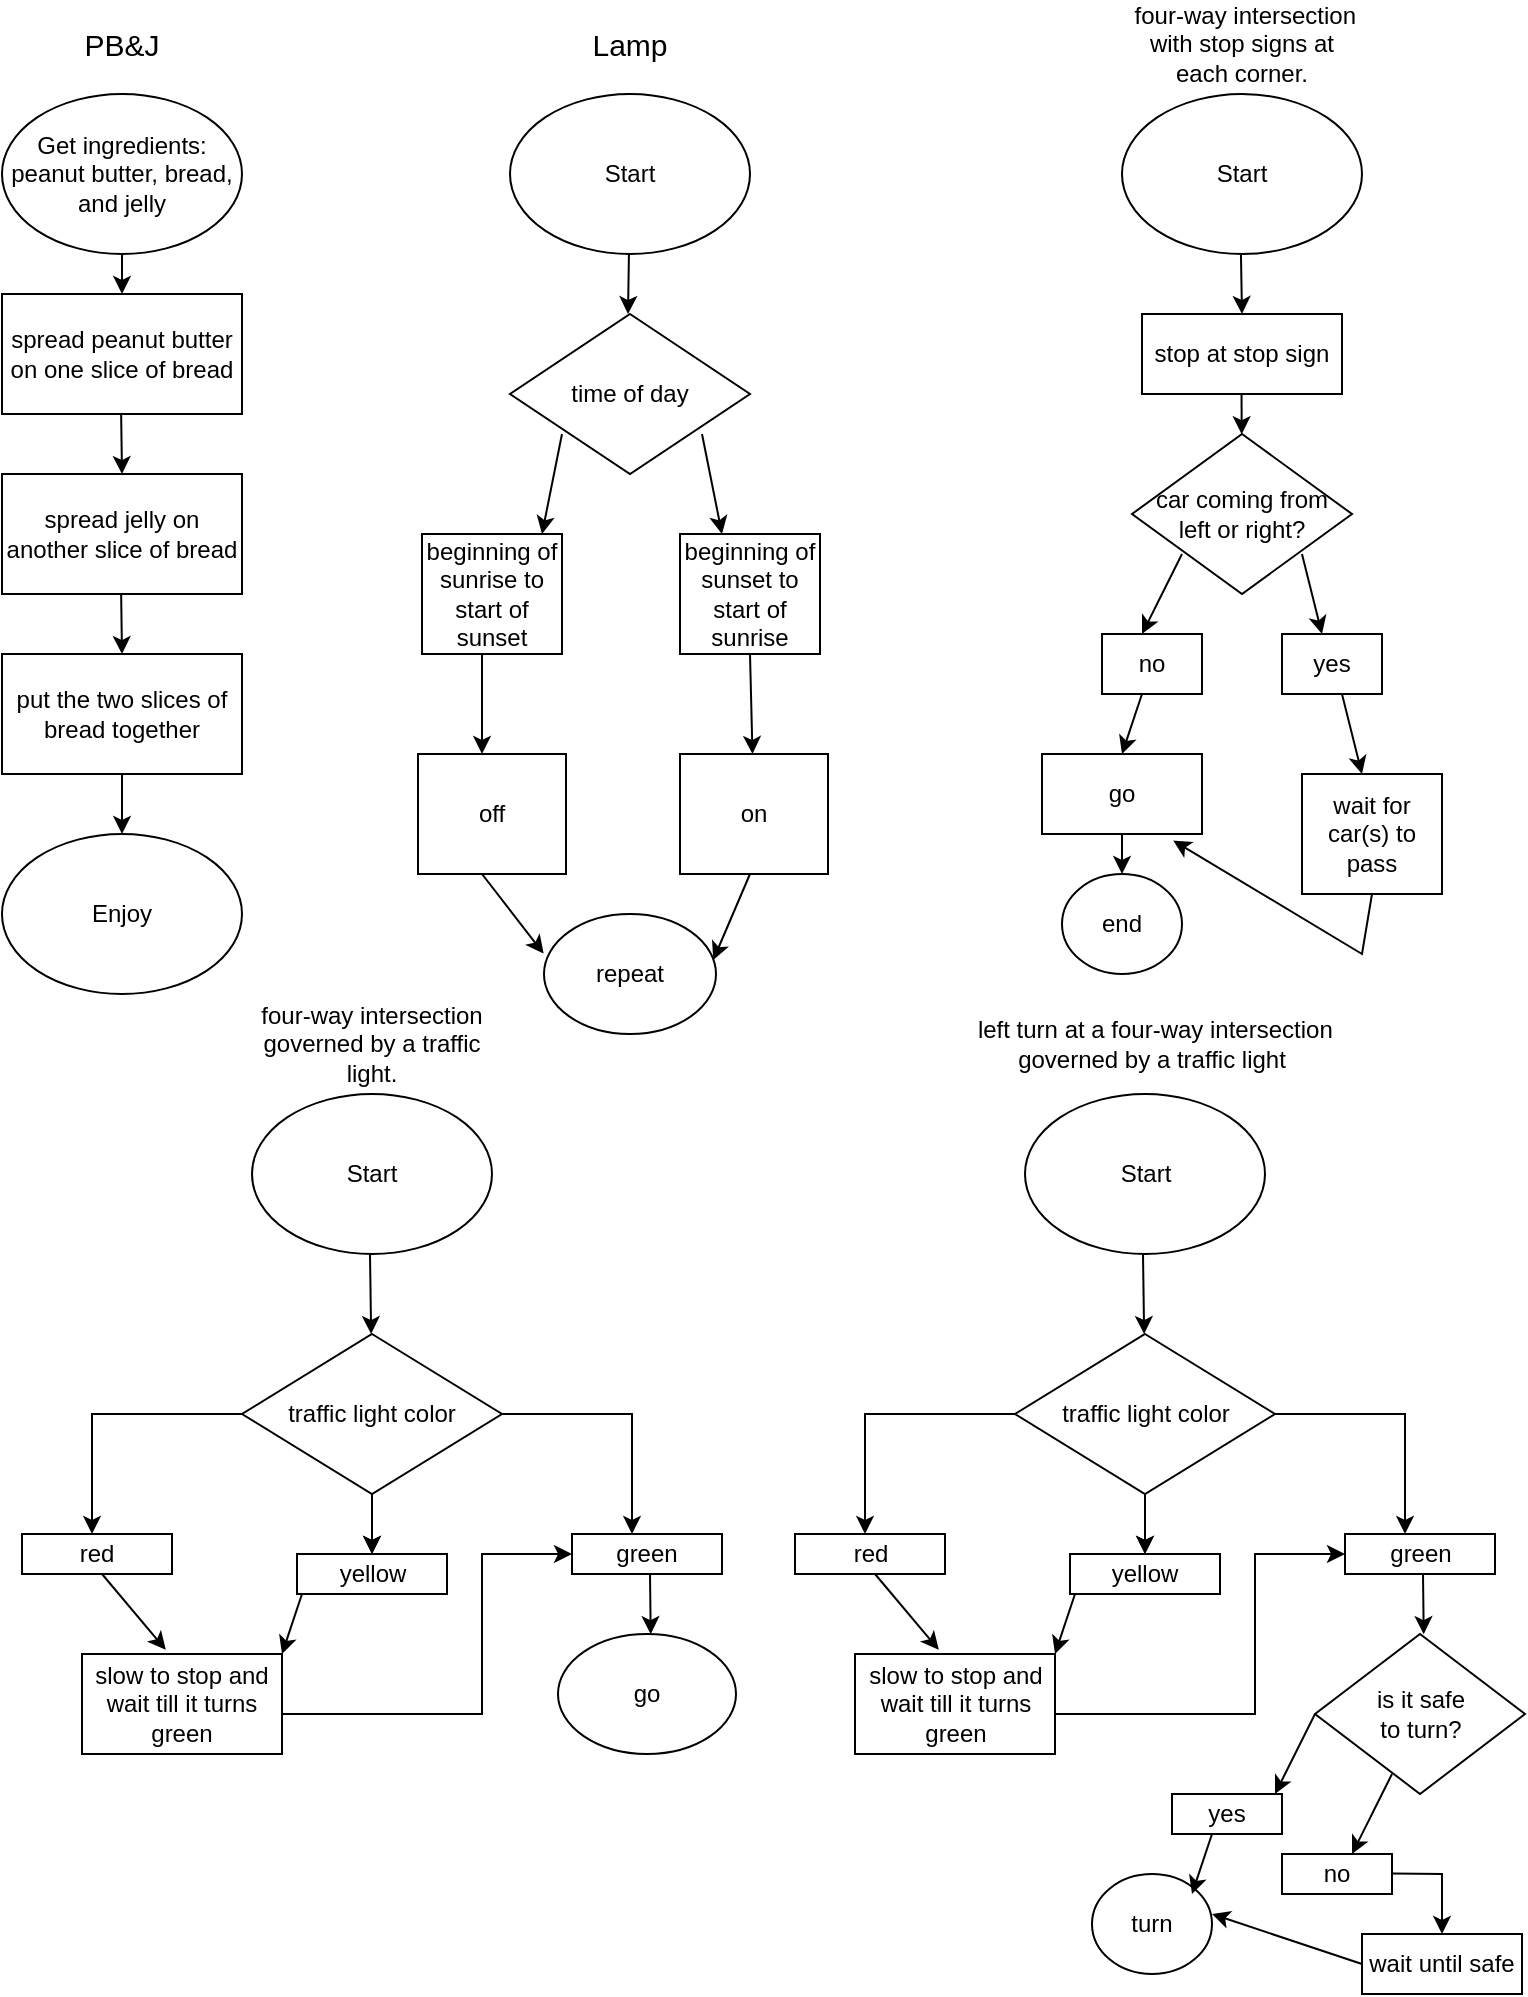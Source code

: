 <mxfile version="20.8.10" type="github">
  <diagram id="C5RBs43oDa-KdzZeNtuy" name="Page-1">
    <mxGraphModel dx="1313" dy="604" grid="1" gridSize="10" guides="1" tooltips="1" connect="1" arrows="1" fold="1" page="1" pageScale="1" pageWidth="827" pageHeight="1169" math="0" shadow="0">
      <root>
        <mxCell id="WIyWlLk6GJQsqaUBKTNV-0" />
        <mxCell id="WIyWlLk6GJQsqaUBKTNV-1" parent="WIyWlLk6GJQsqaUBKTNV-0" />
        <mxCell id="DWdPVSI4ZvBM3ujw5Mc3-16" value="Start" style="ellipse;whiteSpace=wrap;html=1;" vertex="1" parent="WIyWlLk6GJQsqaUBKTNV-1">
          <mxGeometry x="294" y="60" width="120" height="80" as="geometry" />
        </mxCell>
        <mxCell id="DWdPVSI4ZvBM3ujw5Mc3-17" value="&lt;font style=&quot;font-size: 15px;&quot;&gt;PB&amp;amp;J&lt;/font&gt;" style="text;html=1;strokeColor=none;fillColor=none;align=center;verticalAlign=middle;whiteSpace=wrap;rounded=0;" vertex="1" parent="WIyWlLk6GJQsqaUBKTNV-1">
          <mxGeometry x="70" y="20" width="60" height="30" as="geometry" />
        </mxCell>
        <mxCell id="DWdPVSI4ZvBM3ujw5Mc3-18" value="" style="group" vertex="1" connectable="0" parent="WIyWlLk6GJQsqaUBKTNV-1">
          <mxGeometry x="160" y="210" width="120" height="290" as="geometry" />
        </mxCell>
        <mxCell id="DWdPVSI4ZvBM3ujw5Mc3-21" value="" style="group" vertex="1" connectable="0" parent="DWdPVSI4ZvBM3ujw5Mc3-18">
          <mxGeometry x="-120" y="10" width="120" height="210" as="geometry" />
        </mxCell>
        <mxCell id="DWdPVSI4ZvBM3ujw5Mc3-3" value="spread jelly on another slice of bread" style="rounded=0;whiteSpace=wrap;html=1;" vertex="1" parent="DWdPVSI4ZvBM3ujw5Mc3-21">
          <mxGeometry y="30" width="120" height="60" as="geometry" />
        </mxCell>
        <mxCell id="DWdPVSI4ZvBM3ujw5Mc3-5" value="put the two slices of bread together" style="rounded=0;whiteSpace=wrap;html=1;" vertex="1" parent="DWdPVSI4ZvBM3ujw5Mc3-21">
          <mxGeometry y="120" width="120" height="60" as="geometry" />
        </mxCell>
        <mxCell id="DWdPVSI4ZvBM3ujw5Mc3-20" value="" style="group" vertex="1" connectable="0" parent="DWdPVSI4ZvBM3ujw5Mc3-21">
          <mxGeometry x="59.57" width="0.43" height="210" as="geometry" />
        </mxCell>
        <mxCell id="DWdPVSI4ZvBM3ujw5Mc3-2" value="" style="endArrow=classic;html=1;rounded=0;" edge="1" parent="DWdPVSI4ZvBM3ujw5Mc3-20">
          <mxGeometry width="50" height="50" relative="1" as="geometry">
            <mxPoint as="sourcePoint" />
            <mxPoint x="0.43" y="30" as="targetPoint" />
          </mxGeometry>
        </mxCell>
        <mxCell id="DWdPVSI4ZvBM3ujw5Mc3-4" value="" style="endArrow=classic;html=1;rounded=0;" edge="1" parent="DWdPVSI4ZvBM3ujw5Mc3-20">
          <mxGeometry width="50" height="50" relative="1" as="geometry">
            <mxPoint y="90" as="sourcePoint" />
            <mxPoint x="0.43" y="120" as="targetPoint" />
          </mxGeometry>
        </mxCell>
        <mxCell id="DWdPVSI4ZvBM3ujw5Mc3-12" value="" style="endArrow=classic;html=1;rounded=0;exitX=0.5;exitY=1;exitDx=0;exitDy=0;" edge="1" parent="DWdPVSI4ZvBM3ujw5Mc3-20" source="DWdPVSI4ZvBM3ujw5Mc3-5">
          <mxGeometry width="50" height="50" relative="1" as="geometry">
            <mxPoint x="-9.57" y="180" as="sourcePoint" />
            <mxPoint x="0.43" y="210" as="targetPoint" />
          </mxGeometry>
        </mxCell>
        <mxCell id="DWdPVSI4ZvBM3ujw5Mc3-19" value="" style="group" vertex="1" connectable="0" parent="WIyWlLk6GJQsqaUBKTNV-1">
          <mxGeometry x="40" y="60" width="120" height="160" as="geometry" />
        </mxCell>
        <mxCell id="DWdPVSI4ZvBM3ujw5Mc3-0" value="spread peanut butter on one slice of bread" style="rounded=0;whiteSpace=wrap;html=1;" vertex="1" parent="DWdPVSI4ZvBM3ujw5Mc3-19">
          <mxGeometry y="100" width="120" height="60" as="geometry" />
        </mxCell>
        <mxCell id="DWdPVSI4ZvBM3ujw5Mc3-1" value="" style="endArrow=classic;html=1;rounded=0;exitX=0.5;exitY=1;exitDx=0;exitDy=0;" edge="1" parent="DWdPVSI4ZvBM3ujw5Mc3-19">
          <mxGeometry width="50" height="50" relative="1" as="geometry">
            <mxPoint x="60" y="80" as="sourcePoint" />
            <mxPoint x="60" y="100" as="targetPoint" />
          </mxGeometry>
        </mxCell>
        <mxCell id="DWdPVSI4ZvBM3ujw5Mc3-14" value="Get ingredients: peanut butter, bread, and jelly" style="ellipse;whiteSpace=wrap;html=1;" vertex="1" parent="DWdPVSI4ZvBM3ujw5Mc3-19">
          <mxGeometry width="120" height="80" as="geometry" />
        </mxCell>
        <mxCell id="DWdPVSI4ZvBM3ujw5Mc3-15" value="Enjoy" style="ellipse;whiteSpace=wrap;html=1;" vertex="1" parent="WIyWlLk6GJQsqaUBKTNV-1">
          <mxGeometry x="40" y="430" width="120" height="80" as="geometry" />
        </mxCell>
        <mxCell id="DWdPVSI4ZvBM3ujw5Mc3-23" value="" style="endArrow=classic;html=1;rounded=0;fontSize=15;" edge="1" parent="WIyWlLk6GJQsqaUBKTNV-1">
          <mxGeometry width="50" height="50" relative="1" as="geometry">
            <mxPoint x="353.47" y="140" as="sourcePoint" />
            <mxPoint x="353" y="170" as="targetPoint" />
          </mxGeometry>
        </mxCell>
        <mxCell id="DWdPVSI4ZvBM3ujw5Mc3-24" value="&lt;h6 style=&quot;line-height: 100%;&quot;&gt;&lt;font style=&quot;font-size: 12px; font-weight: normal;&quot;&gt;time of day&lt;/font&gt;&lt;/h6&gt;" style="rhombus;whiteSpace=wrap;html=1;fontSize=15;" vertex="1" parent="WIyWlLk6GJQsqaUBKTNV-1">
          <mxGeometry x="294" y="170" width="120" height="80" as="geometry" />
        </mxCell>
        <mxCell id="DWdPVSI4ZvBM3ujw5Mc3-25" value="" style="endArrow=classic;html=1;rounded=0;fontSize=12;" edge="1" parent="WIyWlLk6GJQsqaUBKTNV-1">
          <mxGeometry width="50" height="50" relative="1" as="geometry">
            <mxPoint x="320" y="230" as="sourcePoint" />
            <mxPoint x="310" y="280" as="targetPoint" />
          </mxGeometry>
        </mxCell>
        <mxCell id="DWdPVSI4ZvBM3ujw5Mc3-26" value="" style="endArrow=classic;html=1;rounded=0;fontSize=12;" edge="1" parent="WIyWlLk6GJQsqaUBKTNV-1">
          <mxGeometry width="50" height="50" relative="1" as="geometry">
            <mxPoint x="390" y="230" as="sourcePoint" />
            <mxPoint x="400" y="280" as="targetPoint" />
          </mxGeometry>
        </mxCell>
        <mxCell id="DWdPVSI4ZvBM3ujw5Mc3-27" value="beginning of sunrise to start of sunset" style="rounded=0;whiteSpace=wrap;html=1;fontSize=12;" vertex="1" parent="WIyWlLk6GJQsqaUBKTNV-1">
          <mxGeometry x="250" y="280" width="70" height="60" as="geometry" />
        </mxCell>
        <mxCell id="DWdPVSI4ZvBM3ujw5Mc3-28" value="beginning of sunset to start of sunrise" style="rounded=0;whiteSpace=wrap;html=1;fontSize=12;" vertex="1" parent="WIyWlLk6GJQsqaUBKTNV-1">
          <mxGeometry x="379" y="280" width="70" height="60" as="geometry" />
        </mxCell>
        <mxCell id="DWdPVSI4ZvBM3ujw5Mc3-29" value="" style="endArrow=classic;html=1;rounded=0;fontSize=12;" edge="1" parent="WIyWlLk6GJQsqaUBKTNV-1">
          <mxGeometry width="50" height="50" relative="1" as="geometry">
            <mxPoint x="280" y="340" as="sourcePoint" />
            <mxPoint x="280" y="390" as="targetPoint" />
          </mxGeometry>
        </mxCell>
        <mxCell id="DWdPVSI4ZvBM3ujw5Mc3-30" value="" style="endArrow=classic;html=1;rounded=0;fontSize=12;" edge="1" parent="WIyWlLk6GJQsqaUBKTNV-1" target="DWdPVSI4ZvBM3ujw5Mc3-31">
          <mxGeometry width="50" height="50" relative="1" as="geometry">
            <mxPoint x="414" y="340" as="sourcePoint" />
            <mxPoint x="414" y="390" as="targetPoint" />
          </mxGeometry>
        </mxCell>
        <mxCell id="DWdPVSI4ZvBM3ujw5Mc3-31" value="on" style="rounded=0;whiteSpace=wrap;html=1;fontSize=12;" vertex="1" parent="WIyWlLk6GJQsqaUBKTNV-1">
          <mxGeometry x="379" y="390" width="74" height="60" as="geometry" />
        </mxCell>
        <mxCell id="DWdPVSI4ZvBM3ujw5Mc3-32" value="off" style="rounded=0;whiteSpace=wrap;html=1;fontSize=12;" vertex="1" parent="WIyWlLk6GJQsqaUBKTNV-1">
          <mxGeometry x="248" y="390" width="74" height="60" as="geometry" />
        </mxCell>
        <mxCell id="DWdPVSI4ZvBM3ujw5Mc3-33" value="Start" style="ellipse;whiteSpace=wrap;html=1;fontSize=12;" vertex="1" parent="WIyWlLk6GJQsqaUBKTNV-1">
          <mxGeometry x="600" y="60" width="120" height="80" as="geometry" />
        </mxCell>
        <mxCell id="DWdPVSI4ZvBM3ujw5Mc3-34" value="&lt;font style=&quot;font-size: 15px;&quot;&gt;Lamp&lt;/font&gt;" style="text;html=1;strokeColor=none;fillColor=none;align=center;verticalAlign=middle;whiteSpace=wrap;rounded=0;" vertex="1" parent="WIyWlLk6GJQsqaUBKTNV-1">
          <mxGeometry x="324" y="20" width="60" height="30" as="geometry" />
        </mxCell>
        <mxCell id="DWdPVSI4ZvBM3ujw5Mc3-35" value="" style="endArrow=classic;html=1;rounded=0;fontSize=12;" edge="1" parent="WIyWlLk6GJQsqaUBKTNV-1">
          <mxGeometry width="50" height="50" relative="1" as="geometry">
            <mxPoint x="659.47" y="140" as="sourcePoint" />
            <mxPoint x="660" y="170" as="targetPoint" />
          </mxGeometry>
        </mxCell>
        <mxCell id="DWdPVSI4ZvBM3ujw5Mc3-36" value="stop at stop sign" style="rounded=0;whiteSpace=wrap;html=1;fontSize=12;" vertex="1" parent="WIyWlLk6GJQsqaUBKTNV-1">
          <mxGeometry x="610" y="170" width="100" height="40" as="geometry" />
        </mxCell>
        <mxCell id="DWdPVSI4ZvBM3ujw5Mc3-40" value="" style="endArrow=classic;html=1;rounded=0;fontSize=12;" edge="1" parent="WIyWlLk6GJQsqaUBKTNV-1" target="DWdPVSI4ZvBM3ujw5Mc3-41">
          <mxGeometry width="50" height="50" relative="1" as="geometry">
            <mxPoint x="659.77" y="210" as="sourcePoint" />
            <mxPoint x="660" y="250" as="targetPoint" />
          </mxGeometry>
        </mxCell>
        <mxCell id="DWdPVSI4ZvBM3ujw5Mc3-41" value="car coming from &lt;br&gt;left or right?" style="rhombus;whiteSpace=wrap;html=1;fontSize=12;" vertex="1" parent="WIyWlLk6GJQsqaUBKTNV-1">
          <mxGeometry x="605" y="230" width="110" height="80" as="geometry" />
        </mxCell>
        <mxCell id="DWdPVSI4ZvBM3ujw5Mc3-42" value="" style="endArrow=classic;html=1;rounded=0;fontSize=12;" edge="1" parent="WIyWlLk6GJQsqaUBKTNV-1">
          <mxGeometry width="50" height="50" relative="1" as="geometry">
            <mxPoint x="630" y="290" as="sourcePoint" />
            <mxPoint x="610" y="330" as="targetPoint" />
          </mxGeometry>
        </mxCell>
        <mxCell id="DWdPVSI4ZvBM3ujw5Mc3-43" value="" style="endArrow=classic;html=1;rounded=0;fontSize=12;" edge="1" parent="WIyWlLk6GJQsqaUBKTNV-1">
          <mxGeometry width="50" height="50" relative="1" as="geometry">
            <mxPoint x="690" y="290" as="sourcePoint" />
            <mxPoint x="700" y="330" as="targetPoint" />
          </mxGeometry>
        </mxCell>
        <mxCell id="DWdPVSI4ZvBM3ujw5Mc3-44" value="no" style="rounded=0;whiteSpace=wrap;html=1;fontSize=12;" vertex="1" parent="WIyWlLk6GJQsqaUBKTNV-1">
          <mxGeometry x="590" y="330" width="50" height="30" as="geometry" />
        </mxCell>
        <mxCell id="DWdPVSI4ZvBM3ujw5Mc3-45" value="yes" style="rounded=0;whiteSpace=wrap;html=1;fontSize=12;" vertex="1" parent="WIyWlLk6GJQsqaUBKTNV-1">
          <mxGeometry x="680" y="330" width="50" height="30" as="geometry" />
        </mxCell>
        <mxCell id="DWdPVSI4ZvBM3ujw5Mc3-46" value="go" style="rounded=0;whiteSpace=wrap;html=1;fontSize=12;" vertex="1" parent="WIyWlLk6GJQsqaUBKTNV-1">
          <mxGeometry x="560" y="390" width="80" height="40" as="geometry" />
        </mxCell>
        <mxCell id="DWdPVSI4ZvBM3ujw5Mc3-47" value="" style="endArrow=classic;html=1;rounded=0;fontSize=12;" edge="1" parent="WIyWlLk6GJQsqaUBKTNV-1">
          <mxGeometry width="50" height="50" relative="1" as="geometry">
            <mxPoint x="610" y="360" as="sourcePoint" />
            <mxPoint x="600" y="390" as="targetPoint" />
          </mxGeometry>
        </mxCell>
        <mxCell id="DWdPVSI4ZvBM3ujw5Mc3-48" value="" style="endArrow=classic;html=1;rounded=0;fontSize=12;" edge="1" parent="WIyWlLk6GJQsqaUBKTNV-1">
          <mxGeometry width="50" height="50" relative="1" as="geometry">
            <mxPoint x="710" y="360" as="sourcePoint" />
            <mxPoint x="720" y="400" as="targetPoint" />
          </mxGeometry>
        </mxCell>
        <mxCell id="DWdPVSI4ZvBM3ujw5Mc3-49" value="wait for car(s) to pass" style="rounded=0;whiteSpace=wrap;html=1;fontSize=12;" vertex="1" parent="WIyWlLk6GJQsqaUBKTNV-1">
          <mxGeometry x="690" y="400" width="70" height="60" as="geometry" />
        </mxCell>
        <mxCell id="DWdPVSI4ZvBM3ujw5Mc3-50" value="" style="endArrow=classic;html=1;rounded=0;fontSize=12;exitX=0.5;exitY=1;exitDx=0;exitDy=0;entryX=0.82;entryY=1.081;entryDx=0;entryDy=0;entryPerimeter=0;" edge="1" parent="WIyWlLk6GJQsqaUBKTNV-1" source="DWdPVSI4ZvBM3ujw5Mc3-49" target="DWdPVSI4ZvBM3ujw5Mc3-46">
          <mxGeometry width="50" height="50" relative="1" as="geometry">
            <mxPoint x="690" y="510" as="sourcePoint" />
            <mxPoint x="680" y="510" as="targetPoint" />
            <Array as="points">
              <mxPoint x="720" y="490" />
            </Array>
          </mxGeometry>
        </mxCell>
        <mxCell id="DWdPVSI4ZvBM3ujw5Mc3-53" value="" style="endArrow=classic;html=1;rounded=0;fontSize=12;" edge="1" parent="WIyWlLk6GJQsqaUBKTNV-1">
          <mxGeometry width="50" height="50" relative="1" as="geometry">
            <mxPoint x="599.6" y="430" as="sourcePoint" />
            <mxPoint x="599.6" y="430" as="targetPoint" />
          </mxGeometry>
        </mxCell>
        <mxCell id="DWdPVSI4ZvBM3ujw5Mc3-55" value="end" style="ellipse;whiteSpace=wrap;html=1;fontSize=12;" vertex="1" parent="WIyWlLk6GJQsqaUBKTNV-1">
          <mxGeometry x="570" y="450" width="60" height="50" as="geometry" />
        </mxCell>
        <mxCell id="DWdPVSI4ZvBM3ujw5Mc3-56" value="" style="endArrow=classic;html=1;rounded=0;fontSize=12;" edge="1" parent="WIyWlLk6GJQsqaUBKTNV-1">
          <mxGeometry width="50" height="50" relative="1" as="geometry">
            <mxPoint x="600" y="430" as="sourcePoint" />
            <mxPoint x="600" y="450" as="targetPoint" />
          </mxGeometry>
        </mxCell>
        <mxCell id="DWdPVSI4ZvBM3ujw5Mc3-57" value="&amp;nbsp;four-way intersection with stop signs at each corner." style="text;html=1;strokeColor=none;fillColor=none;align=center;verticalAlign=middle;whiteSpace=wrap;rounded=0;" vertex="1" parent="WIyWlLk6GJQsqaUBKTNV-1">
          <mxGeometry x="600" y="20" width="120" height="30" as="geometry" />
        </mxCell>
        <mxCell id="DWdPVSI4ZvBM3ujw5Mc3-59" value="repeat" style="ellipse;whiteSpace=wrap;html=1;fontSize=12;" vertex="1" parent="WIyWlLk6GJQsqaUBKTNV-1">
          <mxGeometry x="311" y="470" width="86" height="60" as="geometry" />
        </mxCell>
        <mxCell id="DWdPVSI4ZvBM3ujw5Mc3-60" value="" style="endArrow=classic;html=1;rounded=0;fontSize=12;entryX=0.984;entryY=0.383;entryDx=0;entryDy=0;entryPerimeter=0;" edge="1" parent="WIyWlLk6GJQsqaUBKTNV-1" target="DWdPVSI4ZvBM3ujw5Mc3-59">
          <mxGeometry width="50" height="50" relative="1" as="geometry">
            <mxPoint x="414" y="450" as="sourcePoint" />
            <mxPoint x="354" y="490" as="targetPoint" />
          </mxGeometry>
        </mxCell>
        <mxCell id="DWdPVSI4ZvBM3ujw5Mc3-61" value="" style="endArrow=classic;html=1;rounded=0;fontSize=12;entryX=-0.002;entryY=0.33;entryDx=0;entryDy=0;entryPerimeter=0;" edge="1" parent="WIyWlLk6GJQsqaUBKTNV-1" target="DWdPVSI4ZvBM3ujw5Mc3-59">
          <mxGeometry width="50" height="50" relative="1" as="geometry">
            <mxPoint x="280" y="450" as="sourcePoint" />
            <mxPoint x="330" y="405" as="targetPoint" />
          </mxGeometry>
        </mxCell>
        <mxCell id="DWdPVSI4ZvBM3ujw5Mc3-66" value="" style="endArrow=classic;html=1;rounded=0;fontSize=12;" edge="1" parent="WIyWlLk6GJQsqaUBKTNV-1">
          <mxGeometry width="50" height="50" relative="1" as="geometry">
            <mxPoint x="160" y="720" as="sourcePoint" />
            <mxPoint x="85" y="780" as="targetPoint" />
            <Array as="points">
              <mxPoint x="85" y="720" />
            </Array>
          </mxGeometry>
        </mxCell>
        <mxCell id="DWdPVSI4ZvBM3ujw5Mc3-70" value="red" style="rounded=0;whiteSpace=wrap;html=1;fontSize=12;" vertex="1" parent="WIyWlLk6GJQsqaUBKTNV-1">
          <mxGeometry x="50" y="780" width="75" height="20" as="geometry" />
        </mxCell>
        <mxCell id="DWdPVSI4ZvBM3ujw5Mc3-79" value="slow to stop and wait till it turns green" style="rounded=0;whiteSpace=wrap;html=1;fontSize=12;" vertex="1" parent="WIyWlLk6GJQsqaUBKTNV-1">
          <mxGeometry x="80" y="840" width="100" height="50" as="geometry" />
        </mxCell>
        <mxCell id="DWdPVSI4ZvBM3ujw5Mc3-80" value="" style="endArrow=classic;html=1;rounded=0;fontSize=12;entryX=0.419;entryY=-0.042;entryDx=0;entryDy=0;entryPerimeter=0;" edge="1" parent="WIyWlLk6GJQsqaUBKTNV-1" target="DWdPVSI4ZvBM3ujw5Mc3-79">
          <mxGeometry width="50" height="50" relative="1" as="geometry">
            <mxPoint x="90" y="800" as="sourcePoint" />
            <mxPoint x="140" y="750" as="targetPoint" />
          </mxGeometry>
        </mxCell>
        <mxCell id="DWdPVSI4ZvBM3ujw5Mc3-82" value="" style="endArrow=classic;html=1;rounded=0;fontSize=12;entryX=0;entryY=0.5;entryDx=0;entryDy=0;" edge="1" parent="WIyWlLk6GJQsqaUBKTNV-1" target="DWdPVSI4ZvBM3ujw5Mc3-71">
          <mxGeometry width="50" height="50" relative="1" as="geometry">
            <mxPoint x="180" y="870" as="sourcePoint" />
            <mxPoint x="280" y="790" as="targetPoint" />
            <Array as="points">
              <mxPoint x="280" y="870" />
              <mxPoint x="280" y="790" />
            </Array>
          </mxGeometry>
        </mxCell>
        <mxCell id="DWdPVSI4ZvBM3ujw5Mc3-58" value="Start" style="ellipse;whiteSpace=wrap;html=1;fontSize=12;" vertex="1" parent="WIyWlLk6GJQsqaUBKTNV-1">
          <mxGeometry x="165" y="560" width="120" height="80" as="geometry" />
        </mxCell>
        <mxCell id="DWdPVSI4ZvBM3ujw5Mc3-71" value="green" style="rounded=0;whiteSpace=wrap;html=1;fontSize=12;" vertex="1" parent="WIyWlLk6GJQsqaUBKTNV-1">
          <mxGeometry x="325" y="780" width="75" height="20" as="geometry" />
        </mxCell>
        <mxCell id="DWdPVSI4ZvBM3ujw5Mc3-78" value="" style="endArrow=classic;html=1;rounded=0;fontSize=12;entryX=0.604;entryY=0.002;entryDx=0;entryDy=0;entryPerimeter=0;" edge="1" parent="WIyWlLk6GJQsqaUBKTNV-1">
          <mxGeometry width="50" height="50" relative="1" as="geometry">
            <mxPoint x="364" y="800" as="sourcePoint" />
            <mxPoint x="364.36" y="830.08" as="targetPoint" />
          </mxGeometry>
        </mxCell>
        <mxCell id="DWdPVSI4ZvBM3ujw5Mc3-62" value="" style="endArrow=classic;html=1;rounded=0;fontSize=12;" edge="1" parent="WIyWlLk6GJQsqaUBKTNV-1">
          <mxGeometry width="50" height="50" relative="1" as="geometry">
            <mxPoint x="224" y="640" as="sourcePoint" />
            <mxPoint x="224.571" y="680" as="targetPoint" />
          </mxGeometry>
        </mxCell>
        <mxCell id="DWdPVSI4ZvBM3ujw5Mc3-83" style="edgeStyle=orthogonalEdgeStyle;rounded=0;orthogonalLoop=1;jettySize=auto;html=1;entryX=0.5;entryY=0;entryDx=0;entryDy=0;fontSize=12;" edge="1" parent="WIyWlLk6GJQsqaUBKTNV-1" source="DWdPVSI4ZvBM3ujw5Mc3-64" target="DWdPVSI4ZvBM3ujw5Mc3-68">
          <mxGeometry relative="1" as="geometry" />
        </mxCell>
        <mxCell id="DWdPVSI4ZvBM3ujw5Mc3-64" value="traffic light color" style="rhombus;whiteSpace=wrap;html=1;fontSize=12;" vertex="1" parent="WIyWlLk6GJQsqaUBKTNV-1">
          <mxGeometry x="160" y="680" width="130" height="80" as="geometry" />
        </mxCell>
        <mxCell id="DWdPVSI4ZvBM3ujw5Mc3-65" value="" style="endArrow=classic;html=1;rounded=0;fontSize=12;" edge="1" parent="WIyWlLk6GJQsqaUBKTNV-1">
          <mxGeometry width="50" height="50" relative="1" as="geometry">
            <mxPoint x="290" y="720" as="sourcePoint" />
            <mxPoint x="355" y="780" as="targetPoint" />
            <Array as="points">
              <mxPoint x="355" y="720" />
            </Array>
          </mxGeometry>
        </mxCell>
        <mxCell id="DWdPVSI4ZvBM3ujw5Mc3-67" value="" style="endArrow=classic;html=1;rounded=0;fontSize=12;" edge="1" parent="WIyWlLk6GJQsqaUBKTNV-1" target="DWdPVSI4ZvBM3ujw5Mc3-68">
          <mxGeometry width="50" height="50" relative="1" as="geometry">
            <mxPoint x="225" y="760" as="sourcePoint" />
            <mxPoint x="225" y="800" as="targetPoint" />
          </mxGeometry>
        </mxCell>
        <mxCell id="DWdPVSI4ZvBM3ujw5Mc3-68" value="yellow" style="rounded=0;whiteSpace=wrap;html=1;fontSize=12;" vertex="1" parent="WIyWlLk6GJQsqaUBKTNV-1">
          <mxGeometry x="187.5" y="790" width="75" height="20" as="geometry" />
        </mxCell>
        <mxCell id="DWdPVSI4ZvBM3ujw5Mc3-81" value="" style="endArrow=classic;html=1;rounded=0;fontSize=12;entryX=1;entryY=0;entryDx=0;entryDy=0;" edge="1" parent="WIyWlLk6GJQsqaUBKTNV-1" target="DWdPVSI4ZvBM3ujw5Mc3-79">
          <mxGeometry width="50" height="50" relative="1" as="geometry">
            <mxPoint x="190" y="810" as="sourcePoint" />
            <mxPoint x="221.9" y="847.9" as="targetPoint" />
          </mxGeometry>
        </mxCell>
        <mxCell id="DWdPVSI4ZvBM3ujw5Mc3-86" value="go" style="ellipse;whiteSpace=wrap;html=1;" vertex="1" parent="WIyWlLk6GJQsqaUBKTNV-1">
          <mxGeometry x="318" y="830" width="89" height="60" as="geometry" />
        </mxCell>
        <mxCell id="DWdPVSI4ZvBM3ujw5Mc3-87" value="four-way intersection governed by a traffic light." style="text;html=1;strokeColor=none;fillColor=none;align=center;verticalAlign=middle;whiteSpace=wrap;rounded=0;" vertex="1" parent="WIyWlLk6GJQsqaUBKTNV-1">
          <mxGeometry x="160" y="520" width="130" height="30" as="geometry" />
        </mxCell>
        <mxCell id="DWdPVSI4ZvBM3ujw5Mc3-104" value="" style="group" vertex="1" connectable="0" parent="WIyWlLk6GJQsqaUBKTNV-1">
          <mxGeometry x="436.5" y="560" width="357" height="350" as="geometry" />
        </mxCell>
        <mxCell id="DWdPVSI4ZvBM3ujw5Mc3-88" value="" style="endArrow=classic;html=1;rounded=0;fontSize=12;" edge="1" parent="DWdPVSI4ZvBM3ujw5Mc3-104">
          <mxGeometry width="50" height="50" relative="1" as="geometry">
            <mxPoint x="110" y="160" as="sourcePoint" />
            <mxPoint x="35" y="220" as="targetPoint" />
            <Array as="points">
              <mxPoint x="35" y="160" />
            </Array>
          </mxGeometry>
        </mxCell>
        <mxCell id="DWdPVSI4ZvBM3ujw5Mc3-89" value="red" style="rounded=0;whiteSpace=wrap;html=1;fontSize=12;" vertex="1" parent="DWdPVSI4ZvBM3ujw5Mc3-104">
          <mxGeometry y="220" width="75" height="20" as="geometry" />
        </mxCell>
        <mxCell id="DWdPVSI4ZvBM3ujw5Mc3-90" value="slow to stop and wait till it turns green" style="rounded=0;whiteSpace=wrap;html=1;fontSize=12;" vertex="1" parent="DWdPVSI4ZvBM3ujw5Mc3-104">
          <mxGeometry x="30" y="280" width="100" height="50" as="geometry" />
        </mxCell>
        <mxCell id="DWdPVSI4ZvBM3ujw5Mc3-91" value="" style="endArrow=classic;html=1;rounded=0;fontSize=12;entryX=0.419;entryY=-0.042;entryDx=0;entryDy=0;entryPerimeter=0;" edge="1" parent="DWdPVSI4ZvBM3ujw5Mc3-104" target="DWdPVSI4ZvBM3ujw5Mc3-90">
          <mxGeometry width="50" height="50" relative="1" as="geometry">
            <mxPoint x="40" y="240" as="sourcePoint" />
            <mxPoint x="90" y="190" as="targetPoint" />
          </mxGeometry>
        </mxCell>
        <mxCell id="DWdPVSI4ZvBM3ujw5Mc3-92" value="" style="endArrow=classic;html=1;rounded=0;fontSize=12;entryX=0;entryY=0.5;entryDx=0;entryDy=0;" edge="1" parent="DWdPVSI4ZvBM3ujw5Mc3-104" target="DWdPVSI4ZvBM3ujw5Mc3-94">
          <mxGeometry width="50" height="50" relative="1" as="geometry">
            <mxPoint x="130" y="310" as="sourcePoint" />
            <mxPoint x="230" y="230" as="targetPoint" />
            <Array as="points">
              <mxPoint x="230" y="310" />
              <mxPoint x="230" y="230" />
            </Array>
          </mxGeometry>
        </mxCell>
        <mxCell id="DWdPVSI4ZvBM3ujw5Mc3-93" value="Start" style="ellipse;whiteSpace=wrap;html=1;fontSize=12;" vertex="1" parent="DWdPVSI4ZvBM3ujw5Mc3-104">
          <mxGeometry x="115" width="120" height="80" as="geometry" />
        </mxCell>
        <mxCell id="DWdPVSI4ZvBM3ujw5Mc3-94" value="green" style="rounded=0;whiteSpace=wrap;html=1;fontSize=12;" vertex="1" parent="DWdPVSI4ZvBM3ujw5Mc3-104">
          <mxGeometry x="275" y="220" width="75" height="20" as="geometry" />
        </mxCell>
        <mxCell id="DWdPVSI4ZvBM3ujw5Mc3-95" value="" style="endArrow=classic;html=1;rounded=0;fontSize=12;entryX=0.604;entryY=0.002;entryDx=0;entryDy=0;entryPerimeter=0;" edge="1" parent="DWdPVSI4ZvBM3ujw5Mc3-104">
          <mxGeometry width="50" height="50" relative="1" as="geometry">
            <mxPoint x="314" y="240" as="sourcePoint" />
            <mxPoint x="314.36" y="270.08" as="targetPoint" />
          </mxGeometry>
        </mxCell>
        <mxCell id="DWdPVSI4ZvBM3ujw5Mc3-96" value="" style="endArrow=classic;html=1;rounded=0;fontSize=12;" edge="1" parent="DWdPVSI4ZvBM3ujw5Mc3-104">
          <mxGeometry width="50" height="50" relative="1" as="geometry">
            <mxPoint x="174" y="80" as="sourcePoint" />
            <mxPoint x="174.571" y="120" as="targetPoint" />
          </mxGeometry>
        </mxCell>
        <mxCell id="DWdPVSI4ZvBM3ujw5Mc3-98" value="traffic light color" style="rhombus;whiteSpace=wrap;html=1;fontSize=12;" vertex="1" parent="DWdPVSI4ZvBM3ujw5Mc3-104">
          <mxGeometry x="110" y="120" width="130" height="80" as="geometry" />
        </mxCell>
        <mxCell id="DWdPVSI4ZvBM3ujw5Mc3-99" value="" style="endArrow=classic;html=1;rounded=0;fontSize=12;" edge="1" parent="DWdPVSI4ZvBM3ujw5Mc3-104">
          <mxGeometry width="50" height="50" relative="1" as="geometry">
            <mxPoint x="240" y="160" as="sourcePoint" />
            <mxPoint x="305" y="220" as="targetPoint" />
            <Array as="points">
              <mxPoint x="305" y="160" />
            </Array>
          </mxGeometry>
        </mxCell>
        <mxCell id="DWdPVSI4ZvBM3ujw5Mc3-100" value="" style="endArrow=classic;html=1;rounded=0;fontSize=12;" edge="1" parent="DWdPVSI4ZvBM3ujw5Mc3-104" target="DWdPVSI4ZvBM3ujw5Mc3-101">
          <mxGeometry width="50" height="50" relative="1" as="geometry">
            <mxPoint x="175" y="200" as="sourcePoint" />
            <mxPoint x="175" y="240" as="targetPoint" />
          </mxGeometry>
        </mxCell>
        <mxCell id="DWdPVSI4ZvBM3ujw5Mc3-101" value="yellow" style="rounded=0;whiteSpace=wrap;html=1;fontSize=12;" vertex="1" parent="DWdPVSI4ZvBM3ujw5Mc3-104">
          <mxGeometry x="137.5" y="230" width="75" height="20" as="geometry" />
        </mxCell>
        <mxCell id="DWdPVSI4ZvBM3ujw5Mc3-97" style="edgeStyle=orthogonalEdgeStyle;rounded=0;orthogonalLoop=1;jettySize=auto;html=1;entryX=0.5;entryY=0;entryDx=0;entryDy=0;fontSize=12;" edge="1" parent="DWdPVSI4ZvBM3ujw5Mc3-104" source="DWdPVSI4ZvBM3ujw5Mc3-98" target="DWdPVSI4ZvBM3ujw5Mc3-101">
          <mxGeometry relative="1" as="geometry" />
        </mxCell>
        <mxCell id="DWdPVSI4ZvBM3ujw5Mc3-102" value="" style="endArrow=classic;html=1;rounded=0;fontSize=12;entryX=1;entryY=0;entryDx=0;entryDy=0;" edge="1" parent="DWdPVSI4ZvBM3ujw5Mc3-104" target="DWdPVSI4ZvBM3ujw5Mc3-90">
          <mxGeometry width="50" height="50" relative="1" as="geometry">
            <mxPoint x="140" y="250" as="sourcePoint" />
            <mxPoint x="171.9" y="287.9" as="targetPoint" />
          </mxGeometry>
        </mxCell>
        <mxCell id="DWdPVSI4ZvBM3ujw5Mc3-105" value="is it safe&lt;br&gt;to turn?" style="rhombus;whiteSpace=wrap;html=1;" vertex="1" parent="DWdPVSI4ZvBM3ujw5Mc3-104">
          <mxGeometry x="260" y="270" width="105" height="80" as="geometry" />
        </mxCell>
        <mxCell id="DWdPVSI4ZvBM3ujw5Mc3-106" value="" style="endArrow=classic;html=1;rounded=0;" edge="1" parent="DWdPVSI4ZvBM3ujw5Mc3-104">
          <mxGeometry width="50" height="50" relative="1" as="geometry">
            <mxPoint x="260" y="310" as="sourcePoint" />
            <mxPoint x="240" y="350" as="targetPoint" />
          </mxGeometry>
        </mxCell>
        <mxCell id="DWdPVSI4ZvBM3ujw5Mc3-107" value="" style="endArrow=classic;html=1;rounded=0;" edge="1" parent="WIyWlLk6GJQsqaUBKTNV-1">
          <mxGeometry width="50" height="50" relative="1" as="geometry">
            <mxPoint x="735" y="900" as="sourcePoint" />
            <mxPoint x="715" y="940" as="targetPoint" />
          </mxGeometry>
        </mxCell>
        <mxCell id="DWdPVSI4ZvBM3ujw5Mc3-108" value="yes" style="rounded=0;whiteSpace=wrap;html=1;" vertex="1" parent="WIyWlLk6GJQsqaUBKTNV-1">
          <mxGeometry x="625" y="910" width="55" height="20" as="geometry" />
        </mxCell>
        <mxCell id="DWdPVSI4ZvBM3ujw5Mc3-109" value="no" style="rounded=0;whiteSpace=wrap;html=1;" vertex="1" parent="WIyWlLk6GJQsqaUBKTNV-1">
          <mxGeometry x="680" y="940" width="55" height="20" as="geometry" />
        </mxCell>
        <mxCell id="DWdPVSI4ZvBM3ujw5Mc3-110" value="" style="endArrow=classic;html=1;rounded=0;" edge="1" parent="WIyWlLk6GJQsqaUBKTNV-1" target="DWdPVSI4ZvBM3ujw5Mc3-111">
          <mxGeometry width="50" height="50" relative="1" as="geometry">
            <mxPoint x="735" y="949.71" as="sourcePoint" />
            <mxPoint x="760" y="980" as="targetPoint" />
            <Array as="points">
              <mxPoint x="760" y="950" />
            </Array>
          </mxGeometry>
        </mxCell>
        <mxCell id="DWdPVSI4ZvBM3ujw5Mc3-111" value="wait until safe" style="rounded=0;whiteSpace=wrap;html=1;" vertex="1" parent="WIyWlLk6GJQsqaUBKTNV-1">
          <mxGeometry x="720" y="980" width="80" height="30" as="geometry" />
        </mxCell>
        <mxCell id="DWdPVSI4ZvBM3ujw5Mc3-113" value="turn" style="ellipse;whiteSpace=wrap;html=1;" vertex="1" parent="WIyWlLk6GJQsqaUBKTNV-1">
          <mxGeometry x="585" y="950" width="60" height="50" as="geometry" />
        </mxCell>
        <mxCell id="DWdPVSI4ZvBM3ujw5Mc3-114" value="" style="endArrow=classic;html=1;rounded=0;" edge="1" parent="WIyWlLk6GJQsqaUBKTNV-1">
          <mxGeometry width="50" height="50" relative="1" as="geometry">
            <mxPoint x="645" y="930" as="sourcePoint" />
            <mxPoint x="635" y="960" as="targetPoint" />
          </mxGeometry>
        </mxCell>
        <mxCell id="DWdPVSI4ZvBM3ujw5Mc3-115" value="" style="endArrow=classic;html=1;rounded=0;exitX=0;exitY=0.5;exitDx=0;exitDy=0;" edge="1" parent="WIyWlLk6GJQsqaUBKTNV-1" source="DWdPVSI4ZvBM3ujw5Mc3-111">
          <mxGeometry width="50" height="50" relative="1" as="geometry">
            <mxPoint x="655" y="940" as="sourcePoint" />
            <mxPoint x="645" y="970" as="targetPoint" />
          </mxGeometry>
        </mxCell>
        <mxCell id="DWdPVSI4ZvBM3ujw5Mc3-116" value="&amp;nbsp;left turn at a four-way intersection governed by a traffic light" style="text;html=1;strokeColor=none;fillColor=none;align=center;verticalAlign=middle;whiteSpace=wrap;rounded=0;" vertex="1" parent="WIyWlLk6GJQsqaUBKTNV-1">
          <mxGeometry x="520" y="520" width="190" height="30" as="geometry" />
        </mxCell>
      </root>
    </mxGraphModel>
  </diagram>
</mxfile>
